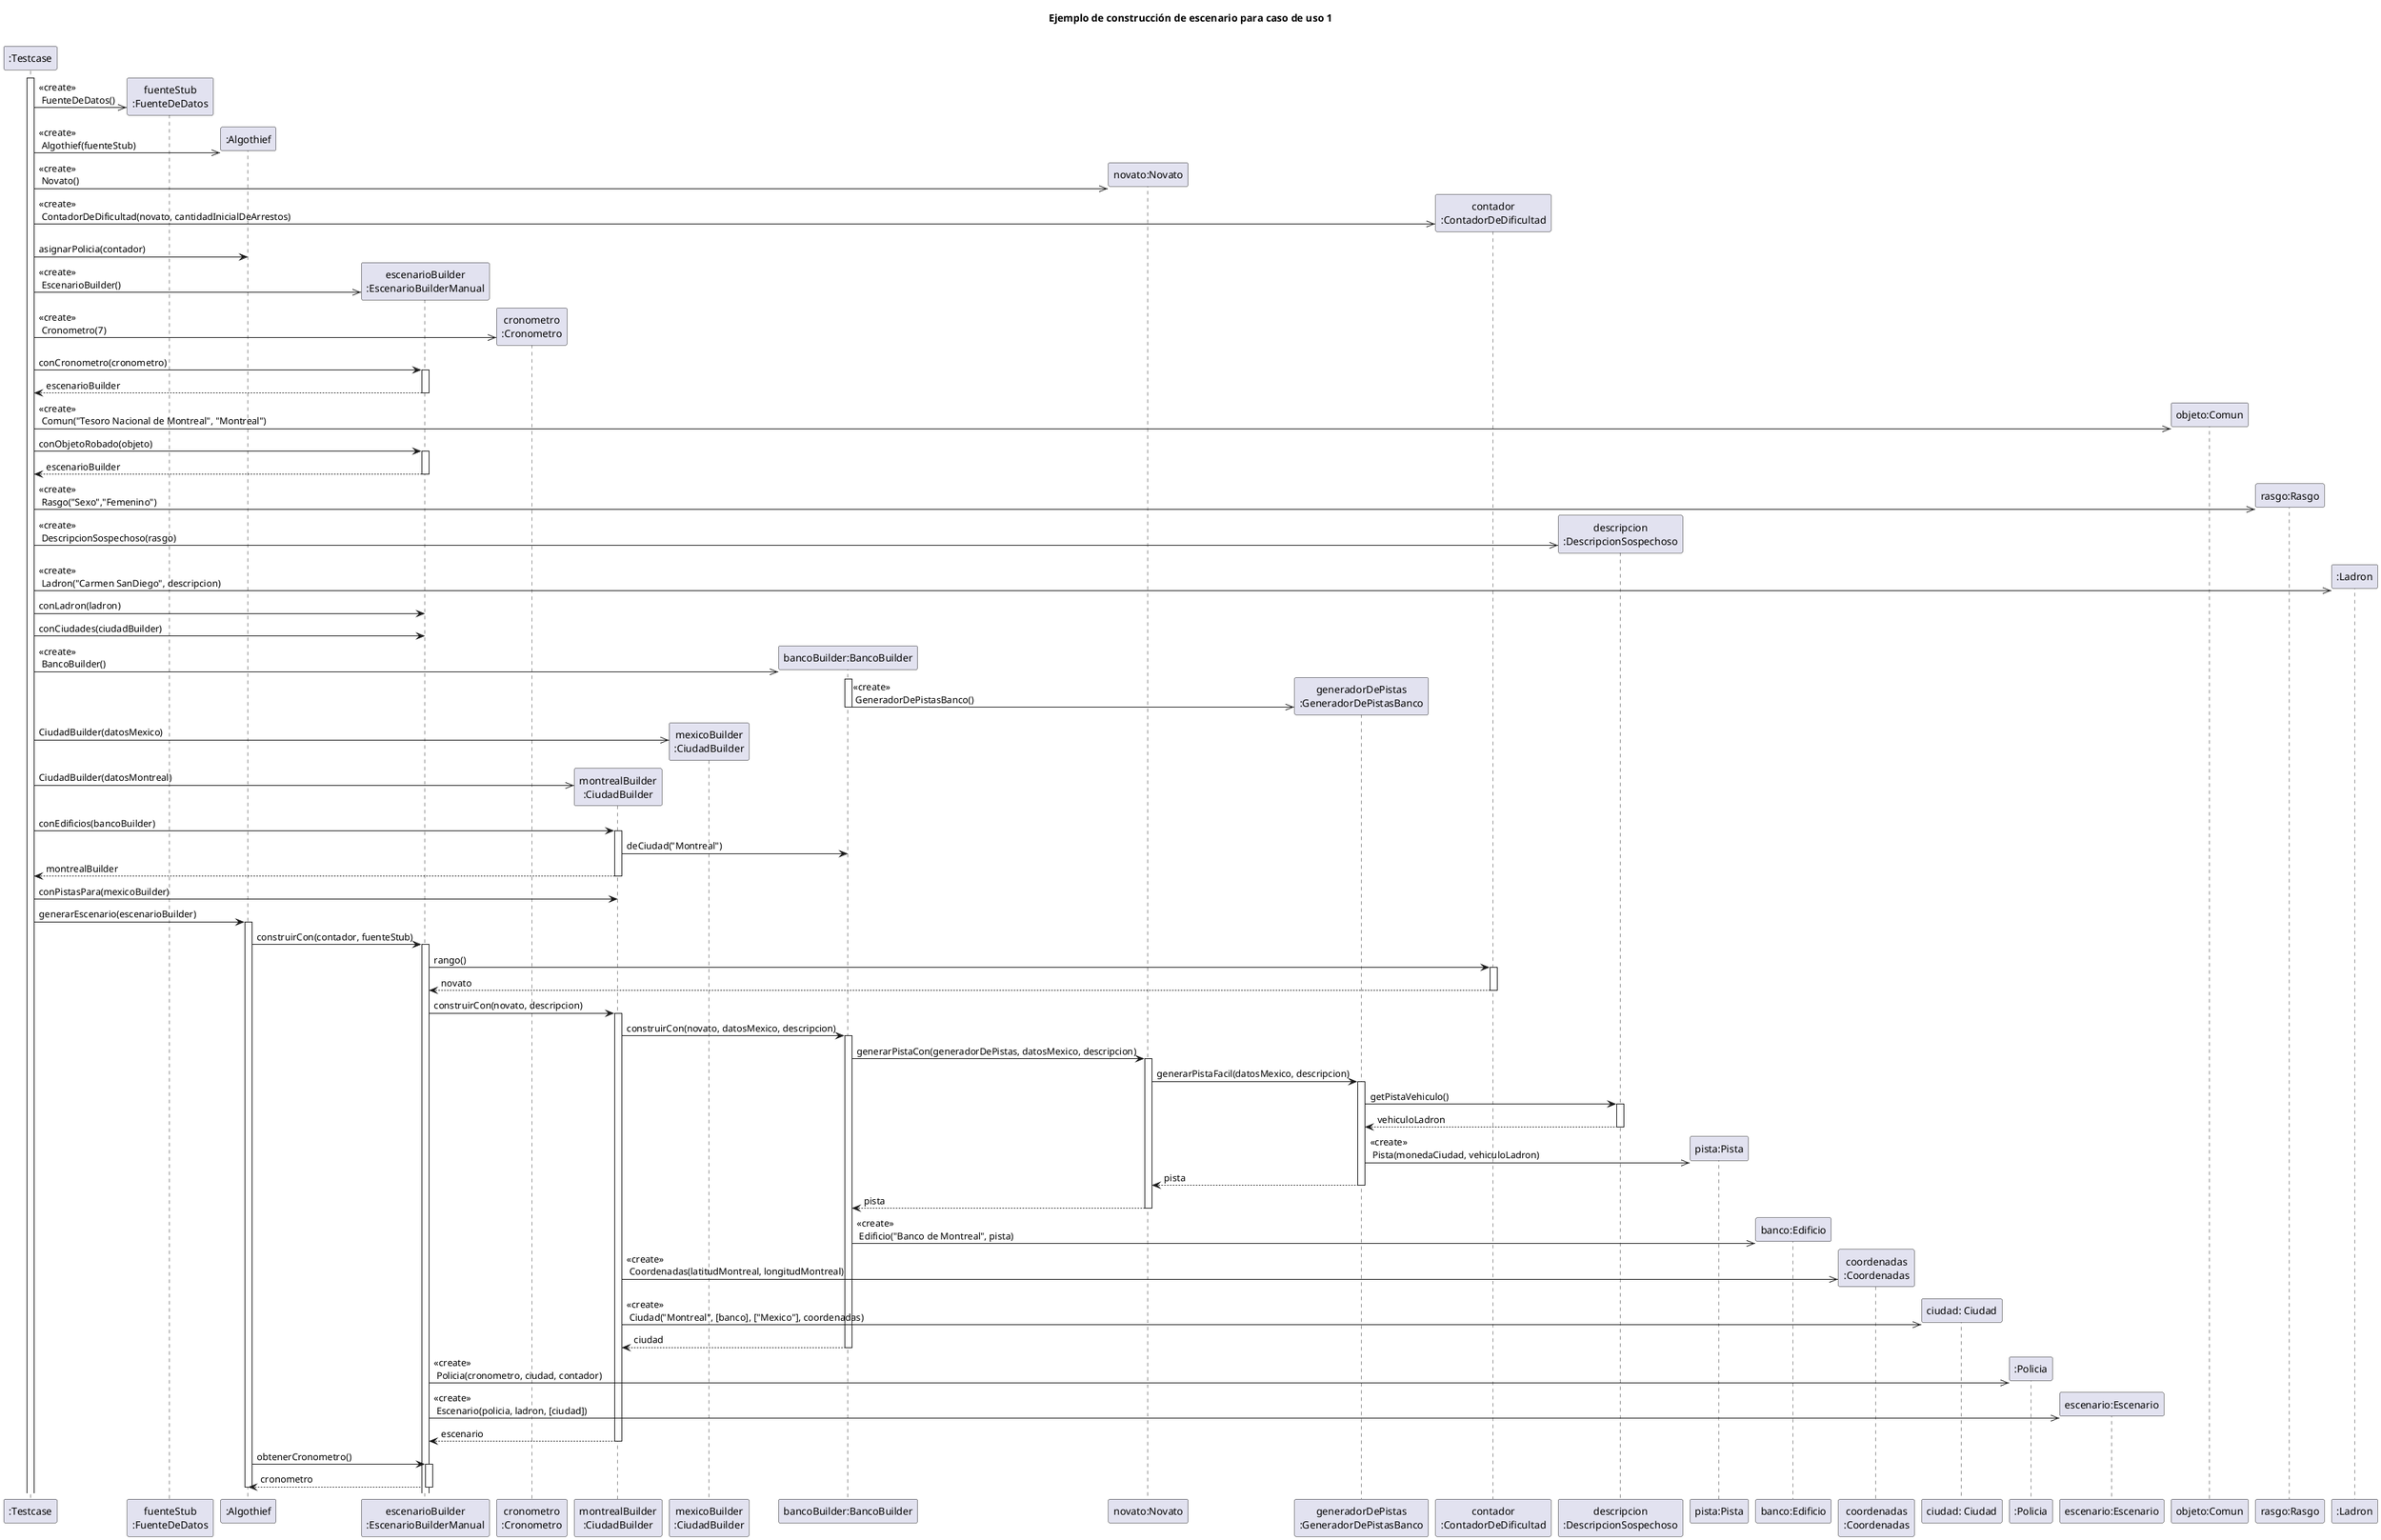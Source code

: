 @startuml

title "Ejemplo de construcción de escenario para caso de uso 1"

participant ":Testcase" as testcase
participant "fuenteStub\n:FuenteDeDatos" as fuente
participant ":Algothief" as algothief

participant "escenarioBuilder\n:EscenarioBuilderManual" as escenarioBuilder
participant "cronometro\n:Cronometro" as cron
participant "montrealBuilder\n:CiudadBuilder" as montrealBuilder
participant "mexicoBuilder\n:CiudadBuilder" as mexicoBuilder

participant "bancoBuilder:BancoBuilder" as bancoBuilder
participant "novato:Novato" as novato
participant "generadorDePistas\n:GeneradorDePistasBanco" as generadorDePistas

participant "contador\n:ContadorDeDificultad" as contDificultad
participant "descripcion\n:DescripcionSospechoso" as descripcion
participant "pista:Pista" as pista
participant "banco:Edificio" as banco
participant "coordenadas\n:Coordenadas" as coordenadas
participant "ciudad: Ciudad" as ciudad
participant ":Policia" as policia
participant "escenario:Escenario" as escenario
participant "objeto:Comun" as objeto
participant "rasgo:Rasgo" as rasgo
participant ":Ladron" as ladron


activate testcase
testcase ->> fuente**: <<create>>\n FuenteDeDatos()
testcase ->> algothief**: <<create>>\n Algothief(fuenteStub)

testcase ->> novato**: <<create>>\n Novato()
testcase ->> contDificultad**: <<create>>\n ContadorDeDificultad(novato, cantidadInicialDeArrestos)

testcase -> algothief: asignarPolicia(contador)

testcase ->> escenarioBuilder**: <<create>>\n EscenarioBuilder()

testcase ->> cron**: <<create>>\n Cronometro(7)
testcase -> escenarioBuilder++: conCronometro(cronometro)
    return escenarioBuilder

testcase ->> objeto**: <<create>>\n Comun("Tesoro Nacional de Montreal", "Montreal")
testcase -> escenarioBuilder++: conObjetoRobado(objeto)
    return escenarioBuilder

testcase ->> rasgo**: <<create>>\n Rasgo("Sexo","Femenino")
testcase ->> descripcion**: <<create>>\n DescripcionSospechoso(rasgo)
testcase ->> ladron**: <<create>>\n Ladron("Carmen SanDiego", descripcion)
testcase -> escenarioBuilder: conLadron(ladron)

testcase -> escenarioBuilder: conCiudades(ciudadBuilder)

testcase ->> bancoBuilder**: <<create>>\n BancoBuilder()
activate bancoBuilder
    bancoBuilder ->> generadorDePistas**: <<create>>\n GeneradorDePistasBanco()
    deactivate bancoBuilder

testcase ->> mexicoBuilder**: CiudadBuilder(datosMexico)
testcase ->> montrealBuilder**: CiudadBuilder(datosMontreal)

testcase -> montrealBuilder++: conEdificios(bancoBuilder)
    montrealBuilder -> bancoBuilder: deCiudad("Montreal")
    return montrealBuilder

testcase -> montrealBuilder: conPistasPara(mexicoBuilder)

testcase -> algothief++: generarEscenario(escenarioBuilder)
    algothief -> escenarioBuilder++: construirCon(contador, fuenteStub)
        escenarioBuilder -> contDificultad++: rango()
            return novato
        escenarioBuilder -> montrealBuilder++: construirCon(novato, descripcion)
            montrealBuilder -> bancoBuilder++: construirCon(novato, datosMexico, descripcion)
                bancoBuilder -> novato++: generarPistaCon(generadorDePistas, datosMexico, descripcion)
                    novato -> generadorDePistas++: generarPistaFacil(datosMexico, descripcion)
                        generadorDePistas -> descripcion++: getPistaVehiculo()
                            return vehiculoLadron
                        generadorDePistas ->> pista**: <<create>>\n Pista(monedaCiudad, vehiculoLadron)
                        return pista
                    return pista
                bancoBuilder ->> banco**: <<create>>\n Edificio("Banco de Montreal", pista)
            montrealBuilder ->> coordenadas**: <<create>>\n Coordenadas(latitudMontreal, longitudMontreal)
            montrealBuilder ->> ciudad**: <<create>>\n Ciudad("Montreal", [banco], ["Mexico"], coordenadas)
            return ciudad
        escenarioBuilder ->> policia**: <<create>>\n Policia(cronometro, ciudad, contador)
        escenarioBuilder ->> escenario**: <<create>>\n Escenario(policia, ladron, [ciudad])
        return escenario
    algothief -> escenarioBuilder++: obtenerCronometro()
        return cronometro
    deactivate algothief

@enduml
